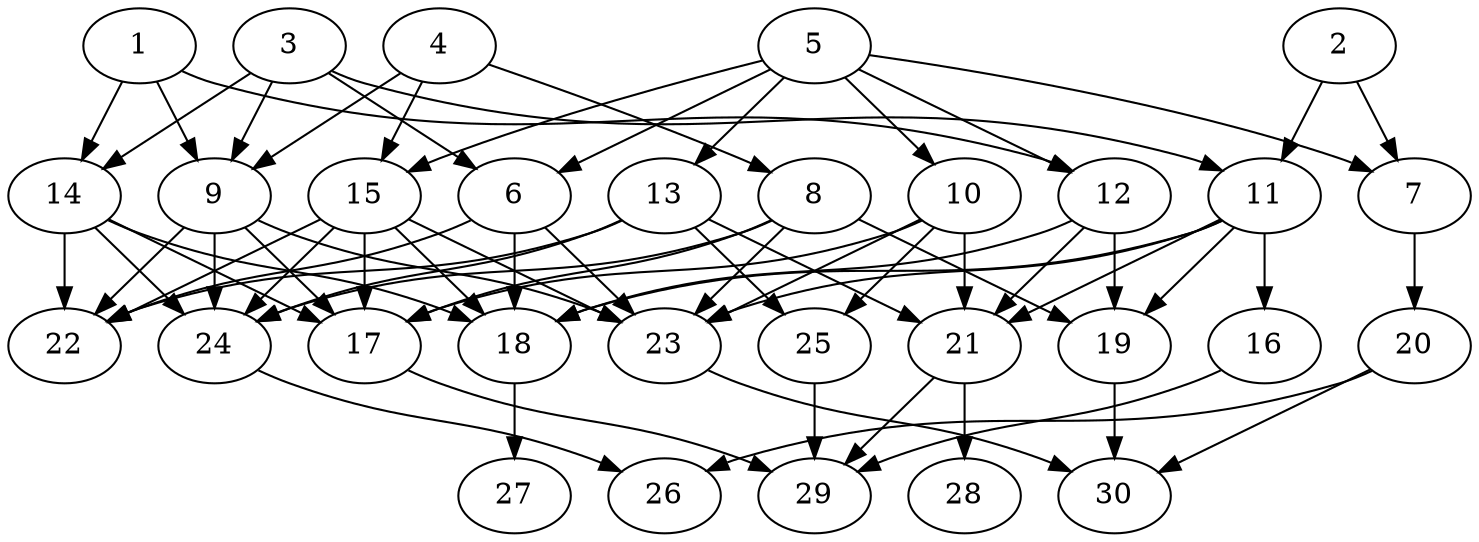 // DAG (tier=2-normal, mode=compute, n=30, ccr=0.385, fat=0.615, density=0.534, regular=0.544, jump=0.160, mindata=524288, maxdata=8388608)
// DAG automatically generated by daggen at Sun Aug 24 16:33:33 2025
// /home/ermia/Project/Environments/daggen/bin/daggen --dot --ccr 0.385 --fat 0.615 --regular 0.544 --density 0.534 --jump 0.160 --mindata 524288 --maxdata 8388608 -n 30 
digraph G {
  1 [size="6853802913169408000", alpha="0.17", expect_size="3426901456584704000"]
  1 -> 9 [size ="28865409843200"]
  1 -> 12 [size ="28865409843200"]
  1 -> 14 [size ="28865409843200"]
  2 [size="3881322532002287", alpha="0.15", expect_size="1940661266001143"]
  2 -> 7 [size ="68471584980992"]
  2 -> 11 [size ="68471584980992"]
  3 [size="281474976710656000000", alpha="0.19", expect_size="140737488355328000000"]
  3 -> 6 [size ="343597383680000"]
  3 -> 9 [size ="343597383680000"]
  3 -> 11 [size ="343597383680000"]
  3 -> 14 [size ="343597383680000"]
  4 [size="3355367676849130", alpha="0.19", expect_size="1677683838424565"]
  4 -> 8 [size ="268544205914112"]
  4 -> 9 [size ="268544205914112"]
  4 -> 15 [size ="268544205914112"]
  5 [size="9547060241197552", alpha="0.09", expect_size="4773530120598776"]
  5 -> 6 [size ="315423606177792"]
  5 -> 7 [size ="315423606177792"]
  5 -> 10 [size ="315423606177792"]
  5 -> 12 [size ="315423606177792"]
  5 -> 13 [size ="315423606177792"]
  5 -> 15 [size ="315423606177792"]
  6 [size="420456393057662664704", alpha="0.18", expect_size="210228196528831332352"]
  6 -> 18 [size ="448990646632448"]
  6 -> 22 [size ="448990646632448"]
  6 -> 23 [size ="448990646632448"]
  7 [size="444343067254500360192", alpha="0.02", expect_size="222171533627250180096"]
  7 -> 20 [size ="465838729592832"]
  8 [size="172765509936696262656", alpha="0.16", expect_size="86382754968348131328"]
  8 -> 17 [size ="248157850042368"]
  8 -> 19 [size ="248157850042368"]
  8 -> 23 [size ="248157850042368"]
  8 -> 24 [size ="248157850042368"]
  9 [size="15705941660135430", alpha="0.06", expect_size="7852970830067715"]
  9 -> 17 [size ="543062677782528"]
  9 -> 22 [size ="543062677782528"]
  9 -> 23 [size ="543062677782528"]
  9 -> 24 [size ="543062677782528"]
  10 [size="90930935722508400", alpha="0.00", expect_size="45465467861254200"]
  10 -> 17 [size ="47396717330432"]
  10 -> 21 [size ="47396717330432"]
  10 -> 23 [size ="47396717330432"]
  10 -> 25 [size ="47396717330432"]
  11 [size="226748888764121088000", alpha="0.08", expect_size="113374444382060544000"]
  11 -> 16 [size ="297477026611200"]
  11 -> 18 [size ="297477026611200"]
  11 -> 19 [size ="297477026611200"]
  11 -> 21 [size ="297477026611200"]
  11 -> 23 [size ="297477026611200"]
  12 [size="3603615470870976", alpha="0.02", expect_size="1801807735435488"]
  12 -> 18 [size ="84189948936192"]
  12 -> 19 [size ="84189948936192"]
  12 -> 21 [size ="84189948936192"]
  13 [size="72385592907880", alpha="0.18", expect_size="36192796453940"]
  13 -> 21 [size ="3631965274112"]
  13 -> 22 [size ="3631965274112"]
  13 -> 24 [size ="3631965274112"]
  13 -> 25 [size ="3631965274112"]
  14 [size="94624935911359696", alpha="0.03", expect_size="47312467955679848"]
  14 -> 17 [size ="49330257920000"]
  14 -> 18 [size ="49330257920000"]
  14 -> 22 [size ="49330257920000"]
  14 -> 24 [size ="49330257920000"]
  15 [size="1194314504502314", alpha="0.01", expect_size="597157252251157"]
  15 -> 17 [size ="118720982679552"]
  15 -> 18 [size ="118720982679552"]
  15 -> 22 [size ="118720982679552"]
  15 -> 23 [size ="118720982679552"]
  15 -> 24 [size ="118720982679552"]
  16 [size="2606739759317385216", alpha="0.02", expect_size="1303369879658692608"]
  16 -> 29 [size ="15152644620288"]
  17 [size="462821051006078848", alpha="0.18", expect_size="231410525503039424"]
  17 -> 29 [size ="270922585997312"]
  18 [size="48141209952227216", alpha="0.18", expect_size="24070604976113608"]
  18 -> 27 [size ="35287526801408"]
  19 [size="221534740005829738496", alpha="0.01", expect_size="110767370002914869248"]
  19 -> 30 [size ="292898994126848"]
  20 [size="83536896054647586816", alpha="0.10", expect_size="41768448027323793408"]
  20 -> 26 [size ="152877020479488"]
  20 -> 30 [size ="152877020479488"]
  21 [size="774906425667913856", alpha="0.01", expect_size="387453212833956928"]
  21 -> 28 [size ="383452675309568"]
  21 -> 29 [size ="383452675309568"]
  22 [size="26925764140693716992", alpha="0.15", expect_size="13462882070346858496"]
  23 [size="71037248644114568", alpha="0.07", expect_size="35518624322057284"]
  23 -> 30 [size ="48641041498112"]
  24 [size="16076971787130746", alpha="0.09", expect_size="8038485893565373"]
  24 -> 26 [size ="347149866893312"]
  25 [size="92577195402967536", alpha="0.08", expect_size="46288597701483768"]
  25 -> 29 [size ="40637780983808"]
  26 [size="1254872034471048", alpha="0.19", expect_size="627436017235524"]
  27 [size="42669113687263656", alpha="0.13", expect_size="21334556843631828"]
  28 [size="629293509435208", alpha="0.01", expect_size="314646754717604"]
  29 [size="302979163793492279296", alpha="0.02", expect_size="151489581896746139648"]
  30 [size="290542656870225543168", alpha="0.00", expect_size="145271328435112771584"]
}